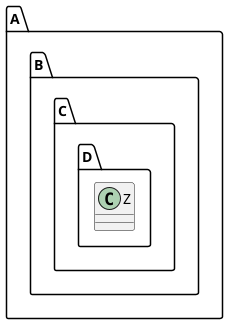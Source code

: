@startuml
	class A.B.C.D.Z {
	}
@enduml

@startuml
	set separator none
	class A.B.C.D.Z {
	}
@enduml

@startuml
	!pragma useIntermediatePackages false
	class A.B.C.D.Z {
	}
@enduml

@startuml
	set separator none
	package A.B.C.D {
		class Z {
		}
	}
@enduml